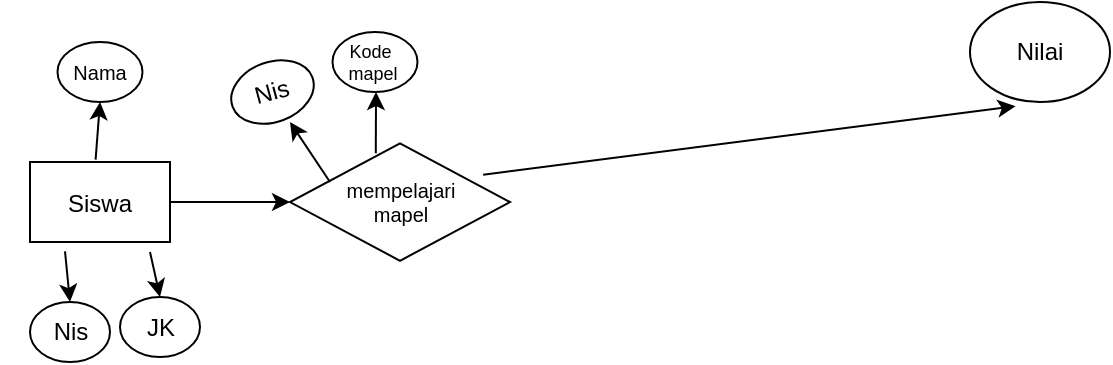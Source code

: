 <mxfile>
    <diagram id="utCtdDzQ92qfplrfbGlc" name="Page-1">
        <mxGraphModel dx="88" dy="73" grid="1" gridSize="10" guides="1" tooltips="1" connect="1" arrows="1" fold="1" page="1" pageScale="1" pageWidth="850" pageHeight="1100" math="0" shadow="0">
            <root>
                <mxCell id="0"/>
                <mxCell id="1" parent="0"/>
                <mxCell id="22" style="edgeStyle=none;html=1;exitX=0.478;exitY=0.028;exitDx=0;exitDy=0;entryX=0.5;entryY=1;entryDx=0;entryDy=0;exitPerimeter=0;" parent="1" source="4" target="20" edge="1">
                    <mxGeometry relative="1" as="geometry">
                        <mxPoint x="50" y="160" as="targetPoint"/>
                        <mxPoint x="160" y="260" as="sourcePoint"/>
                    </mxGeometry>
                </mxCell>
                <mxCell id="28" style="edgeStyle=none;html=1;fontSize=12;" parent="1" source="2" edge="1">
                    <mxGeometry relative="1" as="geometry">
                        <mxPoint x="150" y="200" as="targetPoint"/>
                    </mxGeometry>
                </mxCell>
                <mxCell id="2" value="" style="whiteSpace=wrap;html=1;" parent="1" vertex="1">
                    <mxGeometry x="20" y="180" width="70" height="40" as="geometry"/>
                </mxCell>
                <mxCell id="17" style="edgeStyle=none;html=1;exitX=0.325;exitY=0.993;exitDx=0;exitDy=0;exitPerimeter=0;" parent="1" source="4" edge="1">
                    <mxGeometry relative="1" as="geometry">
                        <mxPoint x="40" y="250" as="targetPoint"/>
                        <mxPoint x="30" y="220" as="sourcePoint"/>
                    </mxGeometry>
                </mxCell>
                <mxCell id="43" style="edgeStyle=none;html=1;exitX=0.75;exitY=1;exitDx=0;exitDy=0;entryX=0.5;entryY=0;entryDx=0;entryDy=0;fontSize=10;" parent="1" source="4" target="42" edge="1">
                    <mxGeometry relative="1" as="geometry"/>
                </mxCell>
                <mxCell id="4" value="Siswa" style="text;strokeColor=none;align=center;fillColor=none;html=1;verticalAlign=middle;whiteSpace=wrap;rounded=0;fontSize=12;" parent="1" vertex="1">
                    <mxGeometry x="5" y="177.5" width="100" height="47.5" as="geometry"/>
                </mxCell>
                <mxCell id="39" style="edgeStyle=none;html=1;entryX=0.326;entryY=1.042;entryDx=0;entryDy=0;fontSize=12;entryPerimeter=0;exitX=0.989;exitY=0.045;exitDx=0;exitDy=0;exitPerimeter=0;" parent="1" source="11" target="36" edge="1">
                    <mxGeometry relative="1" as="geometry">
                        <mxPoint x="250" y="190" as="sourcePoint"/>
                    </mxGeometry>
                </mxCell>
                <mxCell id="41" style="edgeStyle=none;html=1;fontSize=12;exitX=0.39;exitY=0.084;exitDx=0;exitDy=0;exitPerimeter=0;" parent="1" source="10" edge="1">
                    <mxGeometry relative="1" as="geometry">
                        <mxPoint x="190" y="175" as="sourcePoint"/>
                        <mxPoint x="193" y="145" as="targetPoint"/>
                    </mxGeometry>
                </mxCell>
                <mxCell id="13" value="" style="ellipse;whiteSpace=wrap;html=1;rotation=0;" parent="1" vertex="1">
                    <mxGeometry x="20" y="250" width="40" height="30" as="geometry"/>
                </mxCell>
                <mxCell id="14" value="Nis" style="text;strokeColor=none;align=center;fillColor=none;html=1;verticalAlign=middle;whiteSpace=wrap;rounded=0;" parent="1" vertex="1">
                    <mxGeometry x="17.5" y="252.5" width="45" height="25" as="geometry"/>
                </mxCell>
                <mxCell id="20" value="" style="ellipse;whiteSpace=wrap;html=1;rotation=0;" parent="1" vertex="1">
                    <mxGeometry x="33.75" y="120" width="42.5" height="30" as="geometry"/>
                </mxCell>
                <mxCell id="21" value="Nama" style="text;strokeColor=none;align=center;fillColor=none;html=1;verticalAlign=middle;whiteSpace=wrap;rounded=0;fontSize=10;" parent="1" vertex="1">
                    <mxGeometry x="40" y="125" width="30" height="20" as="geometry"/>
                </mxCell>
                <mxCell id="36" value="" style="ellipse;whiteSpace=wrap;html=1;rotation=0;" parent="1" vertex="1">
                    <mxGeometry x="490" y="100" width="70" height="50" as="geometry"/>
                </mxCell>
                <mxCell id="37" value="Nilai" style="text;strokeColor=none;align=center;fillColor=none;html=1;verticalAlign=middle;whiteSpace=wrap;rounded=0;fontSize=12;" parent="1" vertex="1">
                    <mxGeometry x="495" y="110" width="60" height="30" as="geometry"/>
                </mxCell>
                <mxCell id="42" value="" style="ellipse;whiteSpace=wrap;html=1;rotation=0;" parent="1" vertex="1">
                    <mxGeometry x="65" y="247.5" width="40" height="30" as="geometry"/>
                </mxCell>
                <mxCell id="27" value="JK" style="text;strokeColor=none;align=center;fillColor=none;html=1;verticalAlign=middle;whiteSpace=wrap;rounded=0;fontSize=12;" parent="1" vertex="1">
                    <mxGeometry x="72.5" y="251.25" width="25" height="22.5" as="geometry"/>
                </mxCell>
                <mxCell id="10" value="" style="rhombus;whiteSpace=wrap;html=1;" parent="1" vertex="1">
                    <mxGeometry x="150" y="170.63" width="110" height="58.75" as="geometry"/>
                </mxCell>
                <mxCell id="48" style="edgeStyle=none;html=1;fontSize=10;" parent="1" edge="1">
                    <mxGeometry relative="1" as="geometry">
                        <mxPoint x="150" y="160" as="targetPoint"/>
                        <mxPoint x="170" y="190" as="sourcePoint"/>
                    </mxGeometry>
                </mxCell>
                <mxCell id="11" value="mempelajari mapel" style="text;strokeColor=none;align=center;fillColor=none;html=1;verticalAlign=middle;whiteSpace=wrap;rounded=0;fontSize=10;" parent="1" vertex="1">
                    <mxGeometry x="162.5" y="185" width="85" height="30" as="geometry"/>
                </mxCell>
                <mxCell id="47" value="" style="ellipse;whiteSpace=wrap;html=1;rotation=-20;" parent="1" vertex="1">
                    <mxGeometry x="120" y="130" width="42.5" height="30" as="geometry"/>
                </mxCell>
                <mxCell id="31" value="Nis" style="text;strokeColor=none;align=center;fillColor=none;html=1;verticalAlign=middle;whiteSpace=wrap;rounded=0;fontSize=12;rotation=-15;" parent="1" vertex="1">
                    <mxGeometry x="111.25" y="130" width="60" height="30" as="geometry"/>
                </mxCell>
                <mxCell id="53" value="" style="ellipse;whiteSpace=wrap;html=1;rotation=0;" parent="1" vertex="1">
                    <mxGeometry x="171.25" y="115" width="42.5" height="30" as="geometry"/>
                </mxCell>
                <mxCell id="35" value="Kode&amp;nbsp;&lt;br style=&quot;font-size: 9px;&quot;&gt;mapel&lt;br style=&quot;font-size: 9px;&quot;&gt;" style="text;strokeColor=none;align=center;fillColor=none;html=1;verticalAlign=middle;whiteSpace=wrap;rounded=0;fontSize=9;" parent="1" vertex="1">
                    <mxGeometry x="171.25" y="117.5" width="41.25" height="25" as="geometry"/>
                </mxCell>
            </root>
        </mxGraphModel>
    </diagram>
</mxfile>